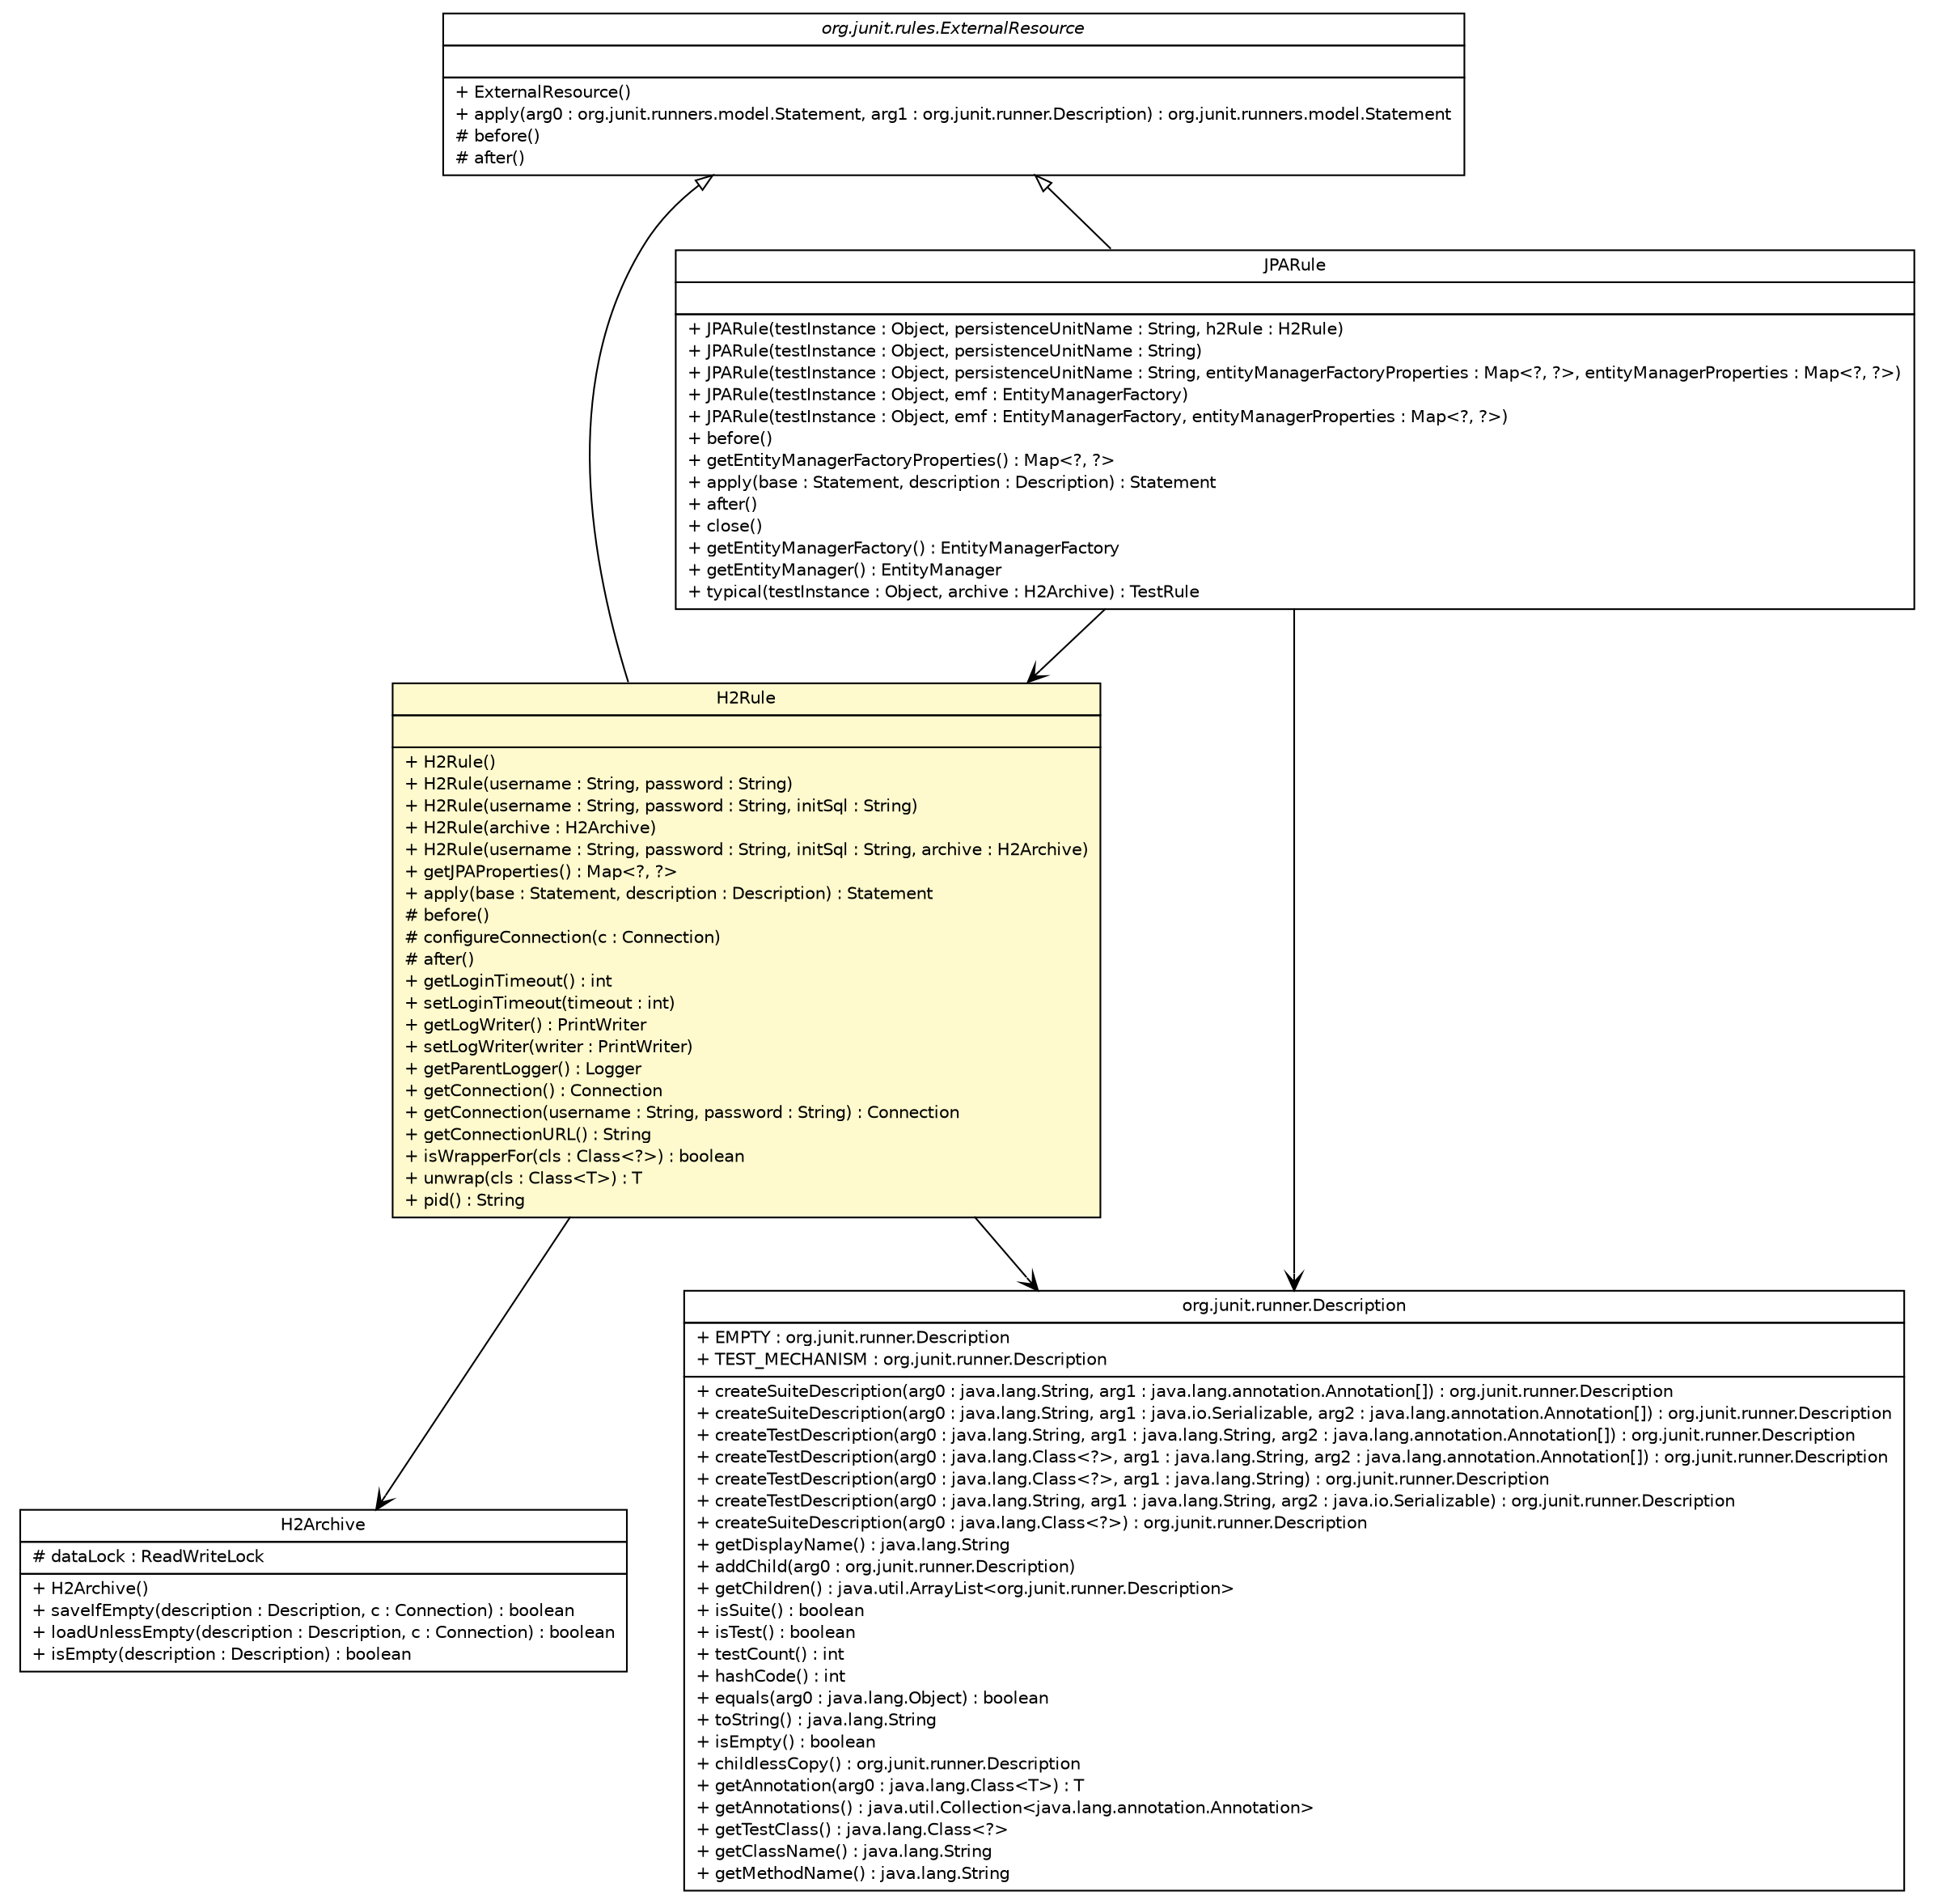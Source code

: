 #!/usr/local/bin/dot
#
# Class diagram 
# Generated by UMLGraph version R5_6-24-gf6e263 (http://www.umlgraph.org/)
#

digraph G {
	edge [fontname="Helvetica",fontsize=10,labelfontname="Helvetica",labelfontsize=10];
	node [fontname="Helvetica",fontsize=10,shape=plaintext];
	nodesep=0.25;
	ranksep=0.5;
	// com.edugility.liquiunit.JPARule
	c58 [label=<<table title="com.edugility.liquiunit.JPARule" border="0" cellborder="1" cellspacing="0" cellpadding="2" port="p" href="./JPARule.html">
		<tr><td><table border="0" cellspacing="0" cellpadding="1">
<tr><td align="center" balign="center"> JPARule </td></tr>
		</table></td></tr>
		<tr><td><table border="0" cellspacing="0" cellpadding="1">
<tr><td align="left" balign="left">  </td></tr>
		</table></td></tr>
		<tr><td><table border="0" cellspacing="0" cellpadding="1">
<tr><td align="left" balign="left"> + JPARule(testInstance : Object, persistenceUnitName : String, h2Rule : H2Rule) </td></tr>
<tr><td align="left" balign="left"> + JPARule(testInstance : Object, persistenceUnitName : String) </td></tr>
<tr><td align="left" balign="left"> + JPARule(testInstance : Object, persistenceUnitName : String, entityManagerFactoryProperties : Map&lt;?, ?&gt;, entityManagerProperties : Map&lt;?, ?&gt;) </td></tr>
<tr><td align="left" balign="left"> + JPARule(testInstance : Object, emf : EntityManagerFactory) </td></tr>
<tr><td align="left" balign="left"> + JPARule(testInstance : Object, emf : EntityManagerFactory, entityManagerProperties : Map&lt;?, ?&gt;) </td></tr>
<tr><td align="left" balign="left"> + before() </td></tr>
<tr><td align="left" balign="left"> + getEntityManagerFactoryProperties() : Map&lt;?, ?&gt; </td></tr>
<tr><td align="left" balign="left"> + apply(base : Statement, description : Description) : Statement </td></tr>
<tr><td align="left" balign="left"> + after() </td></tr>
<tr><td align="left" balign="left"> + close() </td></tr>
<tr><td align="left" balign="left"> + getEntityManagerFactory() : EntityManagerFactory </td></tr>
<tr><td align="left" balign="left"> + getEntityManager() : EntityManager </td></tr>
<tr><td align="left" balign="left"> + typical(testInstance : Object, archive : H2Archive) : TestRule </td></tr>
		</table></td></tr>
		</table>>, URL="./JPARule.html", fontname="Helvetica", fontcolor="black", fontsize=10.0];
	// com.edugility.liquiunit.H2Rule
	c59 [label=<<table title="com.edugility.liquiunit.H2Rule" border="0" cellborder="1" cellspacing="0" cellpadding="2" port="p" bgcolor="lemonChiffon" href="./H2Rule.html">
		<tr><td><table border="0" cellspacing="0" cellpadding="1">
<tr><td align="center" balign="center"> H2Rule </td></tr>
		</table></td></tr>
		<tr><td><table border="0" cellspacing="0" cellpadding="1">
<tr><td align="left" balign="left">  </td></tr>
		</table></td></tr>
		<tr><td><table border="0" cellspacing="0" cellpadding="1">
<tr><td align="left" balign="left"> + H2Rule() </td></tr>
<tr><td align="left" balign="left"> + H2Rule(username : String, password : String) </td></tr>
<tr><td align="left" balign="left"> + H2Rule(username : String, password : String, initSql : String) </td></tr>
<tr><td align="left" balign="left"> + H2Rule(archive : H2Archive) </td></tr>
<tr><td align="left" balign="left"> + H2Rule(username : String, password : String, initSql : String, archive : H2Archive) </td></tr>
<tr><td align="left" balign="left"> + getJPAProperties() : Map&lt;?, ?&gt; </td></tr>
<tr><td align="left" balign="left"> + apply(base : Statement, description : Description) : Statement </td></tr>
<tr><td align="left" balign="left"> # before() </td></tr>
<tr><td align="left" balign="left"> # configureConnection(c : Connection) </td></tr>
<tr><td align="left" balign="left"> # after() </td></tr>
<tr><td align="left" balign="left"> + getLoginTimeout() : int </td></tr>
<tr><td align="left" balign="left"> + setLoginTimeout(timeout : int) </td></tr>
<tr><td align="left" balign="left"> + getLogWriter() : PrintWriter </td></tr>
<tr><td align="left" balign="left"> + setLogWriter(writer : PrintWriter) </td></tr>
<tr><td align="left" balign="left"> + getParentLogger() : Logger </td></tr>
<tr><td align="left" balign="left"> + getConnection() : Connection </td></tr>
<tr><td align="left" balign="left"> + getConnection(username : String, password : String) : Connection </td></tr>
<tr><td align="left" balign="left"> + getConnectionURL() : String </td></tr>
<tr><td align="left" balign="left"> + isWrapperFor(cls : Class&lt;?&gt;) : boolean </td></tr>
<tr><td align="left" balign="left"> + unwrap(cls : Class&lt;T&gt;) : T </td></tr>
<tr><td align="left" balign="left"> + pid() : String </td></tr>
		</table></td></tr>
		</table>>, URL="./H2Rule.html", fontname="Helvetica", fontcolor="black", fontsize=10.0];
	// com.edugility.liquiunit.H2Archive
	c60 [label=<<table title="com.edugility.liquiunit.H2Archive" border="0" cellborder="1" cellspacing="0" cellpadding="2" port="p" href="./H2Archive.html">
		<tr><td><table border="0" cellspacing="0" cellpadding="1">
<tr><td align="center" balign="center"> H2Archive </td></tr>
		</table></td></tr>
		<tr><td><table border="0" cellspacing="0" cellpadding="1">
<tr><td align="left" balign="left"> # dataLock : ReadWriteLock </td></tr>
		</table></td></tr>
		<tr><td><table border="0" cellspacing="0" cellpadding="1">
<tr><td align="left" balign="left"> + H2Archive() </td></tr>
<tr><td align="left" balign="left"> + saveIfEmpty(description : Description, c : Connection) : boolean </td></tr>
<tr><td align="left" balign="left"> + loadUnlessEmpty(description : Description, c : Connection) : boolean </td></tr>
<tr><td align="left" balign="left"> + isEmpty(description : Description) : boolean </td></tr>
		</table></td></tr>
		</table>>, URL="./H2Archive.html", fontname="Helvetica", fontcolor="black", fontsize=10.0];
	//com.edugility.liquiunit.JPARule extends org.junit.rules.ExternalResource
	c63:p -> c58:p [dir=back,arrowtail=empty];
	//com.edugility.liquiunit.H2Rule extends org.junit.rules.ExternalResource
	c63:p -> c59:p [dir=back,arrowtail=empty];
	// com.edugility.liquiunit.JPARule NAVASSOC org.junit.runner.Description
	c58:p -> c64:p [taillabel="", label="", headlabel="", fontname="Helvetica", fontcolor="black", fontsize=10.0, color="black", arrowhead=open];
	// com.edugility.liquiunit.JPARule NAVASSOC com.edugility.liquiunit.H2Rule
	c58:p -> c59:p [taillabel="", label="", headlabel="", fontname="Helvetica", fontcolor="black", fontsize=10.0, color="black", arrowhead=open];
	// com.edugility.liquiunit.H2Rule NAVASSOC org.junit.runner.Description
	c59:p -> c64:p [taillabel="", label="", headlabel="", fontname="Helvetica", fontcolor="black", fontsize=10.0, color="black", arrowhead=open];
	// com.edugility.liquiunit.H2Rule NAVASSOC com.edugility.liquiunit.H2Archive
	c59:p -> c60:p [taillabel="", label="", headlabel="", fontname="Helvetica", fontcolor="black", fontsize=10.0, color="black", arrowhead=open];
	// org.junit.rules.ExternalResource
	c63 [label=<<table title="org.junit.rules.ExternalResource" border="0" cellborder="1" cellspacing="0" cellpadding="2" port="p" href="http://junit.org/apidocs/org/junit/rules/ExternalResource.html">
		<tr><td><table border="0" cellspacing="0" cellpadding="1">
<tr><td align="center" balign="center"><font face="Helvetica-Oblique"> org.junit.rules.ExternalResource </font></td></tr>
		</table></td></tr>
		<tr><td><table border="0" cellspacing="0" cellpadding="1">
<tr><td align="left" balign="left">  </td></tr>
		</table></td></tr>
		<tr><td><table border="0" cellspacing="0" cellpadding="1">
<tr><td align="left" balign="left"> + ExternalResource() </td></tr>
<tr><td align="left" balign="left"> + apply(arg0 : org.junit.runners.model.Statement, arg1 : org.junit.runner.Description) : org.junit.runners.model.Statement </td></tr>
<tr><td align="left" balign="left"> # before() </td></tr>
<tr><td align="left" balign="left"> # after() </td></tr>
		</table></td></tr>
		</table>>, URL="http://junit.org/apidocs/org/junit/rules/ExternalResource.html", fontname="Helvetica", fontcolor="black", fontsize=10.0];
	// org.junit.runner.Description
	c64 [label=<<table title="org.junit.runner.Description" border="0" cellborder="1" cellspacing="0" cellpadding="2" port="p" href="http://junit.org/apidocs/org/junit/runner/Description.html">
		<tr><td><table border="0" cellspacing="0" cellpadding="1">
<tr><td align="center" balign="center"> org.junit.runner.Description </td></tr>
		</table></td></tr>
		<tr><td><table border="0" cellspacing="0" cellpadding="1">
<tr><td align="left" balign="left"> + EMPTY : org.junit.runner.Description </td></tr>
<tr><td align="left" balign="left"> + TEST_MECHANISM : org.junit.runner.Description </td></tr>
		</table></td></tr>
		<tr><td><table border="0" cellspacing="0" cellpadding="1">
<tr><td align="left" balign="left"> + createSuiteDescription(arg0 : java.lang.String, arg1 : java.lang.annotation.Annotation[]) : org.junit.runner.Description </td></tr>
<tr><td align="left" balign="left"> + createSuiteDescription(arg0 : java.lang.String, arg1 : java.io.Serializable, arg2 : java.lang.annotation.Annotation[]) : org.junit.runner.Description </td></tr>
<tr><td align="left" balign="left"> + createTestDescription(arg0 : java.lang.String, arg1 : java.lang.String, arg2 : java.lang.annotation.Annotation[]) : org.junit.runner.Description </td></tr>
<tr><td align="left" balign="left"> + createTestDescription(arg0 : java.lang.Class&lt;?&gt;, arg1 : java.lang.String, arg2 : java.lang.annotation.Annotation[]) : org.junit.runner.Description </td></tr>
<tr><td align="left" balign="left"> + createTestDescription(arg0 : java.lang.Class&lt;?&gt;, arg1 : java.lang.String) : org.junit.runner.Description </td></tr>
<tr><td align="left" balign="left"> + createTestDescription(arg0 : java.lang.String, arg1 : java.lang.String, arg2 : java.io.Serializable) : org.junit.runner.Description </td></tr>
<tr><td align="left" balign="left"> + createSuiteDescription(arg0 : java.lang.Class&lt;?&gt;) : org.junit.runner.Description </td></tr>
<tr><td align="left" balign="left"> + getDisplayName() : java.lang.String </td></tr>
<tr><td align="left" balign="left"> + addChild(arg0 : org.junit.runner.Description) </td></tr>
<tr><td align="left" balign="left"> + getChildren() : java.util.ArrayList&lt;org.junit.runner.Description&gt; </td></tr>
<tr><td align="left" balign="left"> + isSuite() : boolean </td></tr>
<tr><td align="left" balign="left"> + isTest() : boolean </td></tr>
<tr><td align="left" balign="left"> + testCount() : int </td></tr>
<tr><td align="left" balign="left"> + hashCode() : int </td></tr>
<tr><td align="left" balign="left"> + equals(arg0 : java.lang.Object) : boolean </td></tr>
<tr><td align="left" balign="left"> + toString() : java.lang.String </td></tr>
<tr><td align="left" balign="left"> + isEmpty() : boolean </td></tr>
<tr><td align="left" balign="left"> + childlessCopy() : org.junit.runner.Description </td></tr>
<tr><td align="left" balign="left"> + getAnnotation(arg0 : java.lang.Class&lt;T&gt;) : T </td></tr>
<tr><td align="left" balign="left"> + getAnnotations() : java.util.Collection&lt;java.lang.annotation.Annotation&gt; </td></tr>
<tr><td align="left" balign="left"> + getTestClass() : java.lang.Class&lt;?&gt; </td></tr>
<tr><td align="left" balign="left"> + getClassName() : java.lang.String </td></tr>
<tr><td align="left" balign="left"> + getMethodName() : java.lang.String </td></tr>
		</table></td></tr>
		</table>>, URL="http://junit.org/apidocs/org/junit/runner/Description.html", fontname="Helvetica", fontcolor="black", fontsize=10.0];
}

